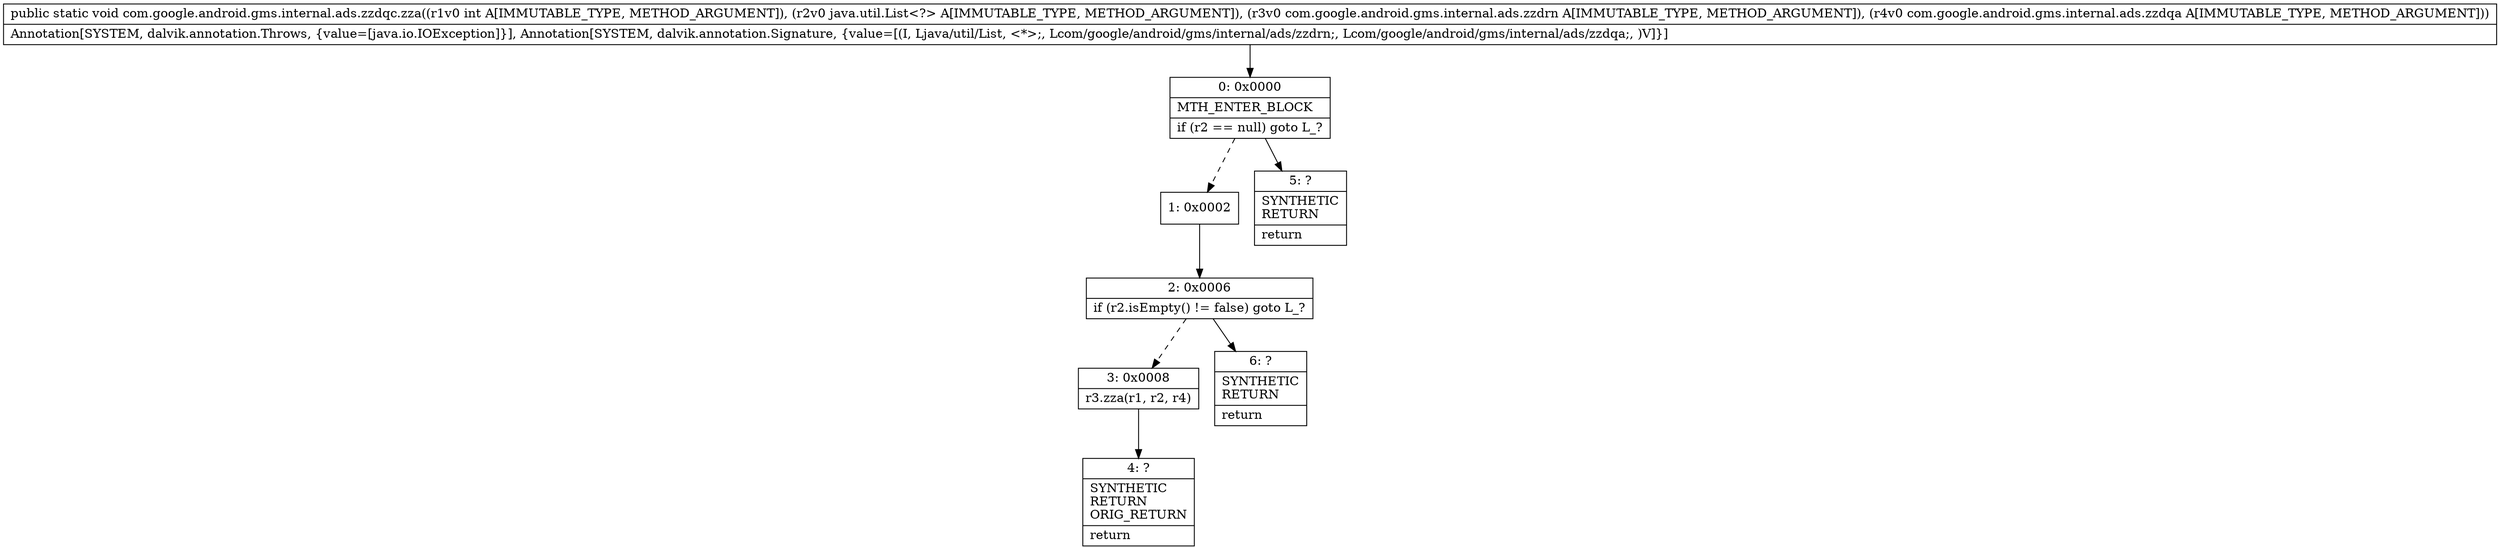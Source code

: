 digraph "CFG forcom.google.android.gms.internal.ads.zzdqc.zza(ILjava\/util\/List;Lcom\/google\/android\/gms\/internal\/ads\/zzdrn;Lcom\/google\/android\/gms\/internal\/ads\/zzdqa;)V" {
Node_0 [shape=record,label="{0\:\ 0x0000|MTH_ENTER_BLOCK\l|if (r2 == null) goto L_?\l}"];
Node_1 [shape=record,label="{1\:\ 0x0002}"];
Node_2 [shape=record,label="{2\:\ 0x0006|if (r2.isEmpty() != false) goto L_?\l}"];
Node_3 [shape=record,label="{3\:\ 0x0008|r3.zza(r1, r2, r4)\l}"];
Node_4 [shape=record,label="{4\:\ ?|SYNTHETIC\lRETURN\lORIG_RETURN\l|return\l}"];
Node_5 [shape=record,label="{5\:\ ?|SYNTHETIC\lRETURN\l|return\l}"];
Node_6 [shape=record,label="{6\:\ ?|SYNTHETIC\lRETURN\l|return\l}"];
MethodNode[shape=record,label="{public static void com.google.android.gms.internal.ads.zzdqc.zza((r1v0 int A[IMMUTABLE_TYPE, METHOD_ARGUMENT]), (r2v0 java.util.List\<?\> A[IMMUTABLE_TYPE, METHOD_ARGUMENT]), (r3v0 com.google.android.gms.internal.ads.zzdrn A[IMMUTABLE_TYPE, METHOD_ARGUMENT]), (r4v0 com.google.android.gms.internal.ads.zzdqa A[IMMUTABLE_TYPE, METHOD_ARGUMENT]))  | Annotation[SYSTEM, dalvik.annotation.Throws, \{value=[java.io.IOException]\}], Annotation[SYSTEM, dalvik.annotation.Signature, \{value=[(I, Ljava\/util\/List, \<*\>;, Lcom\/google\/android\/gms\/internal\/ads\/zzdrn;, Lcom\/google\/android\/gms\/internal\/ads\/zzdqa;, )V]\}]\l}"];
MethodNode -> Node_0;
Node_0 -> Node_1[style=dashed];
Node_0 -> Node_5;
Node_1 -> Node_2;
Node_2 -> Node_3[style=dashed];
Node_2 -> Node_6;
Node_3 -> Node_4;
}

